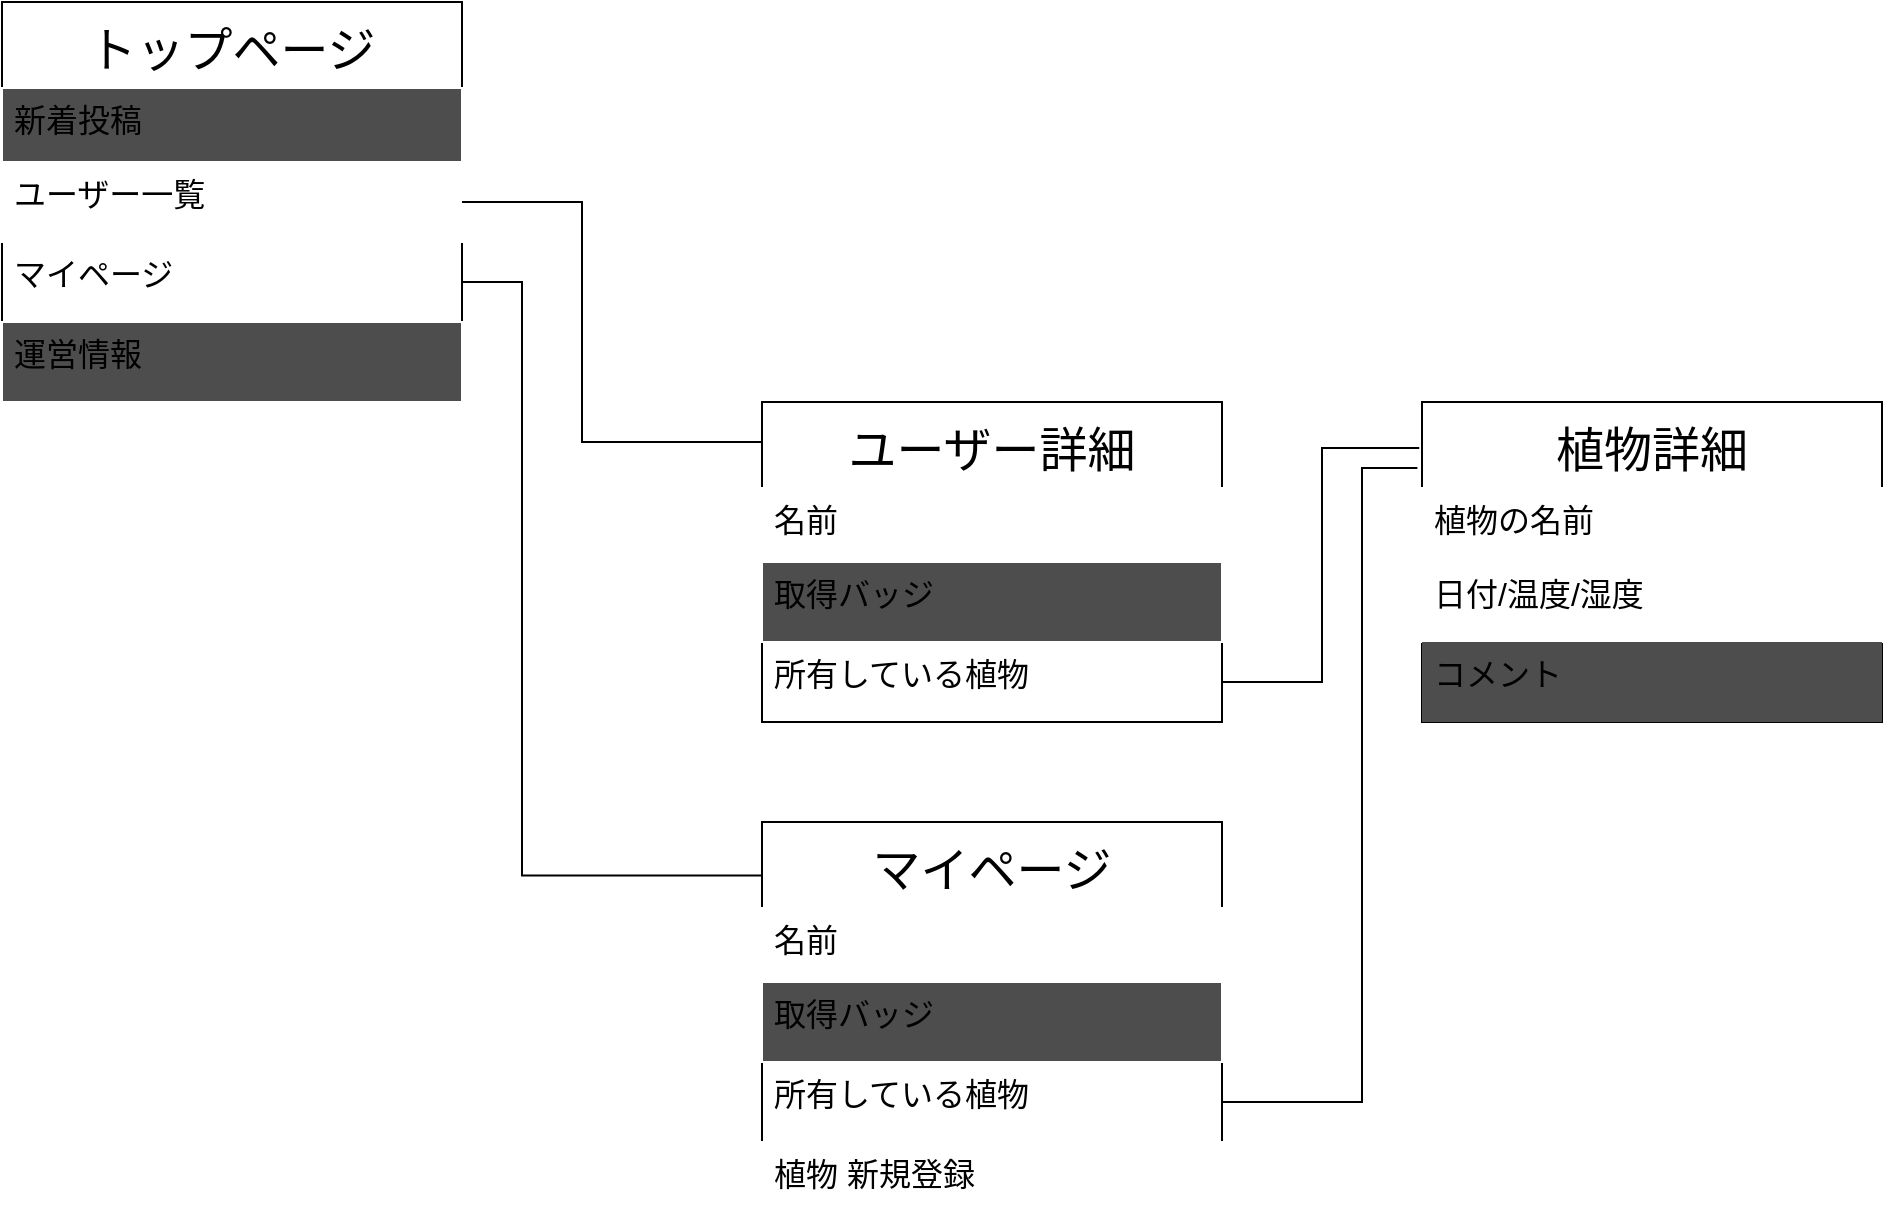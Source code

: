 <mxfile version="13.1.3">
    <diagram id="6hGFLwfOUW9BJ-s0fimq" name="Page-1">
        <mxGraphModel dx="885" dy="520" grid="1" gridSize="10" guides="1" tooltips="1" connect="1" arrows="1" fold="1" page="1" pageScale="1" pageWidth="827" pageHeight="1169" math="0" shadow="0">
            <root>
                <mxCell id="0"/>
                <mxCell id="1" parent="0"/>
                <mxCell id="19" value="トップページ" style="swimlane;fontStyle=0;childLayout=stackLayout;horizontal=1;startSize=43;fillColor=none;horizontalStack=0;resizeParent=1;resizeParentMax=0;resizeLast=0;collapsible=1;marginBottom=0;fontSize=24;" parent="1" vertex="1">
                    <mxGeometry x="90" y="60" width="230" height="200" as="geometry"/>
                </mxCell>
                <mxCell id="20" value="新着投稿" style="text;strokeColor=#FFFFFF;fillColor=#4D4D4D;align=left;verticalAlign=top;spacingLeft=4;spacingRight=4;overflow=hidden;rotatable=0;points=[[0,0.5],[1,0.5]];portConstraint=eastwest;fontSize=16;" parent="19" vertex="1">
                    <mxGeometry y="43" width="230" height="37" as="geometry"/>
                </mxCell>
                <mxCell id="21" value="ユーザー一覧" style="text;strokeColor=#FFFFFF;fillColor=none;align=left;verticalAlign=top;spacingLeft=4;spacingRight=4;overflow=hidden;rotatable=0;points=[[0,0.5],[1,0.5]];portConstraint=eastwest;fontSize=16;" parent="19" vertex="1">
                    <mxGeometry y="80" width="230" height="40" as="geometry"/>
                </mxCell>
                <mxCell id="22" value="マイページ" style="text;strokeColor=none;fillColor=none;align=left;verticalAlign=top;spacingLeft=4;spacingRight=4;overflow=hidden;rotatable=0;points=[[0,0.5],[1,0.5]];portConstraint=eastwest;fontSize=16;" parent="19" vertex="1">
                    <mxGeometry y="120" width="230" height="40" as="geometry"/>
                </mxCell>
                <mxCell id="28" value="運営情報" style="text;strokeColor=#FFFFFF;fillColor=#4D4D4D;align=left;verticalAlign=top;spacingLeft=4;spacingRight=4;overflow=hidden;rotatable=0;points=[[0,0.5],[1,0.5]];portConstraint=eastwest;fontSize=16;" parent="19" vertex="1">
                    <mxGeometry y="160" width="230" height="40" as="geometry"/>
                </mxCell>
                <mxCell id="58" style="edgeStyle=orthogonalEdgeStyle;rounded=0;orthogonalLoop=1;jettySize=auto;html=1;exitX=0;exitY=0.25;exitDx=0;exitDy=0;entryX=1;entryY=0.5;entryDx=0;entryDy=0;endArrow=none;endFill=0;fontSize=24;" parent="1" source="49" target="21" edge="1">
                    <mxGeometry relative="1" as="geometry">
                        <Array as="points">
                            <mxPoint x="470" y="280"/>
                            <mxPoint x="380" y="280"/>
                            <mxPoint x="380" y="160"/>
                        </Array>
                    </mxGeometry>
                </mxCell>
                <mxCell id="59" style="edgeStyle=orthogonalEdgeStyle;rounded=0;orthogonalLoop=1;jettySize=auto;html=1;exitX=1;exitY=0.5;exitDx=0;exitDy=0;entryX=0.001;entryY=0.134;entryDx=0;entryDy=0;entryPerimeter=0;endArrow=none;endFill=0;fontSize=24;" parent="1" source="22" target="45" edge="1">
                    <mxGeometry relative="1" as="geometry">
                        <Array as="points">
                            <mxPoint x="350" y="200"/>
                            <mxPoint x="350" y="497"/>
                        </Array>
                    </mxGeometry>
                </mxCell>
                <mxCell id="49" value="ユーザー詳細" style="swimlane;fontStyle=0;childLayout=stackLayout;horizontal=1;startSize=43;fillColor=none;horizontalStack=0;resizeParent=1;resizeParentMax=0;resizeLast=0;collapsible=1;marginBottom=0;fontSize=24;" parent="1" vertex="1">
                    <mxGeometry x="470" y="260" width="230" height="160" as="geometry">
                        <mxRectangle x="414" y="210" width="180" height="43" as="alternateBounds"/>
                    </mxGeometry>
                </mxCell>
                <mxCell id="50" value="名前" style="text;strokeColor=#FFFFFF;fillColor=none;align=left;verticalAlign=top;spacingLeft=4;spacingRight=4;overflow=hidden;rotatable=0;points=[[0,0.5],[1,0.5]];portConstraint=eastwest;fontSize=16;" parent="49" vertex="1">
                    <mxGeometry y="43" width="230" height="37" as="geometry"/>
                </mxCell>
                <mxCell id="51" value="取得バッジ" style="text;strokeColor=#FFFFFF;fillColor=#4D4D4D;align=left;verticalAlign=top;spacingLeft=4;spacingRight=4;overflow=hidden;rotatable=0;points=[[0,0.5],[1,0.5]];portConstraint=eastwest;fontSize=16;" parent="49" vertex="1">
                    <mxGeometry y="80" width="230" height="40" as="geometry"/>
                </mxCell>
                <mxCell id="52" value="所有している植物" style="text;strokeColor=none;fillColor=none;align=left;verticalAlign=top;spacingLeft=4;spacingRight=4;overflow=hidden;rotatable=0;points=[[0,0.5],[1,0.5]];portConstraint=eastwest;fontSize=16;" parent="49" vertex="1">
                    <mxGeometry y="120" width="230" height="40" as="geometry"/>
                </mxCell>
                <mxCell id="45" value="マイページ" style="swimlane;fontStyle=0;childLayout=stackLayout;horizontal=1;startSize=43;fillColor=none;horizontalStack=0;resizeParent=1;resizeParentMax=0;resizeLast=0;collapsible=1;marginBottom=0;fontSize=24;" parent="1" vertex="1">
                    <mxGeometry x="470" y="470" width="230" height="200" as="geometry"/>
                </mxCell>
                <mxCell id="46" value="名前" style="text;strokeColor=#FFFFFF;fillColor=none;align=left;verticalAlign=top;spacingLeft=4;spacingRight=4;overflow=hidden;rotatable=0;points=[[0,0.5],[1,0.5]];portConstraint=eastwest;fontSize=16;" parent="45" vertex="1">
                    <mxGeometry y="43" width="230" height="37" as="geometry"/>
                </mxCell>
                <mxCell id="47" value="取得バッジ" style="text;strokeColor=#FFFFFF;fillColor=#4D4D4D;align=left;verticalAlign=top;spacingLeft=4;spacingRight=4;overflow=hidden;rotatable=0;points=[[0,0.5],[1,0.5]];portConstraint=eastwest;fontSize=16;" parent="45" vertex="1">
                    <mxGeometry y="80" width="230" height="40" as="geometry"/>
                </mxCell>
                <mxCell id="48" value="所有している植物" style="text;strokeColor=none;fillColor=none;align=left;verticalAlign=top;spacingLeft=4;spacingRight=4;overflow=hidden;rotatable=0;points=[[0,0.5],[1,0.5]];portConstraint=eastwest;fontSize=16;" parent="45" vertex="1">
                    <mxGeometry y="120" width="230" height="40" as="geometry"/>
                </mxCell>
                <mxCell id="53" value="植物 新規登録" style="text;strokeColor=#FFFFFF;fillColor=none;align=left;verticalAlign=top;spacingLeft=4;spacingRight=4;overflow=hidden;rotatable=0;points=[[0,0.5],[1,0.5]];portConstraint=eastwest;fontSize=16;" parent="45" vertex="1">
                    <mxGeometry y="160" width="230" height="40" as="geometry"/>
                </mxCell>
                <mxCell id="61" style="edgeStyle=orthogonalEdgeStyle;rounded=0;orthogonalLoop=1;jettySize=auto;html=1;entryX=-0.006;entryY=0.144;entryDx=0;entryDy=0;entryPerimeter=0;endArrow=none;endFill=0;fontSize=24;" parent="1" source="52" target="40" edge="1">
                    <mxGeometry relative="1" as="geometry"/>
                </mxCell>
                <mxCell id="40" value="植物詳細" style="swimlane;fontStyle=0;childLayout=stackLayout;horizontal=1;startSize=43;fillColor=none;horizontalStack=0;resizeParent=1;resizeParentMax=0;resizeLast=0;collapsible=1;marginBottom=0;fontSize=24;" parent="1" vertex="1">
                    <mxGeometry x="800" y="260" width="230" height="160" as="geometry"/>
                </mxCell>
                <mxCell id="41" value="植物の名前" style="text;strokeColor=#FFFFFF;fillColor=none;align=left;verticalAlign=top;spacingLeft=4;spacingRight=4;overflow=hidden;rotatable=0;points=[[0,0.5],[1,0.5]];portConstraint=eastwest;fontSize=16;" parent="40" vertex="1">
                    <mxGeometry y="43" width="230" height="37" as="geometry"/>
                </mxCell>
                <mxCell id="42" value="日付/温度/湿度" style="text;strokeColor=#FFFFFF;fillColor=none;align=left;verticalAlign=top;spacingLeft=4;spacingRight=4;overflow=hidden;rotatable=0;points=[[0,0.5],[1,0.5]];portConstraint=eastwest;fontSize=16;" parent="40" vertex="1">
                    <mxGeometry y="80" width="230" height="40" as="geometry"/>
                </mxCell>
                <mxCell id="43" value="コメント" style="text;strokeColor=none;fillColor=#4D4D4D;align=left;verticalAlign=top;spacingLeft=4;spacingRight=4;overflow=hidden;rotatable=0;points=[[0,0.5],[1,0.5]];portConstraint=eastwest;fontSize=16;" parent="40" vertex="1">
                    <mxGeometry y="120" width="230" height="40" as="geometry"/>
                </mxCell>
                <mxCell id="62" style="edgeStyle=orthogonalEdgeStyle;rounded=0;orthogonalLoop=1;jettySize=auto;html=1;exitX=1;exitY=0.5;exitDx=0;exitDy=0;entryX=-0.01;entryY=0.206;entryDx=0;entryDy=0;entryPerimeter=0;endArrow=none;endFill=0;fontSize=24;" parent="1" source="48" target="40" edge="1">
                    <mxGeometry relative="1" as="geometry">
                        <Array as="points">
                            <mxPoint x="770" y="610"/>
                            <mxPoint x="770" y="293"/>
                        </Array>
                    </mxGeometry>
                </mxCell>
            </root>
        </mxGraphModel>
    </diagram>
</mxfile>